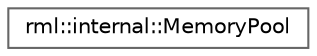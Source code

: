 digraph "类继承关系图"
{
 // LATEX_PDF_SIZE
  bgcolor="transparent";
  edge [fontname=Helvetica,fontsize=10,labelfontname=Helvetica,labelfontsize=10];
  node [fontname=Helvetica,fontsize=10,shape=box,height=0.2,width=0.4];
  rankdir="LR";
  Node0 [id="Node000000",label="rml::internal::MemoryPool",height=0.2,width=0.4,color="grey40", fillcolor="white", style="filled",URL="$classrml_1_1internal_1_1_memory_pool.html",tooltip=" "];
}
